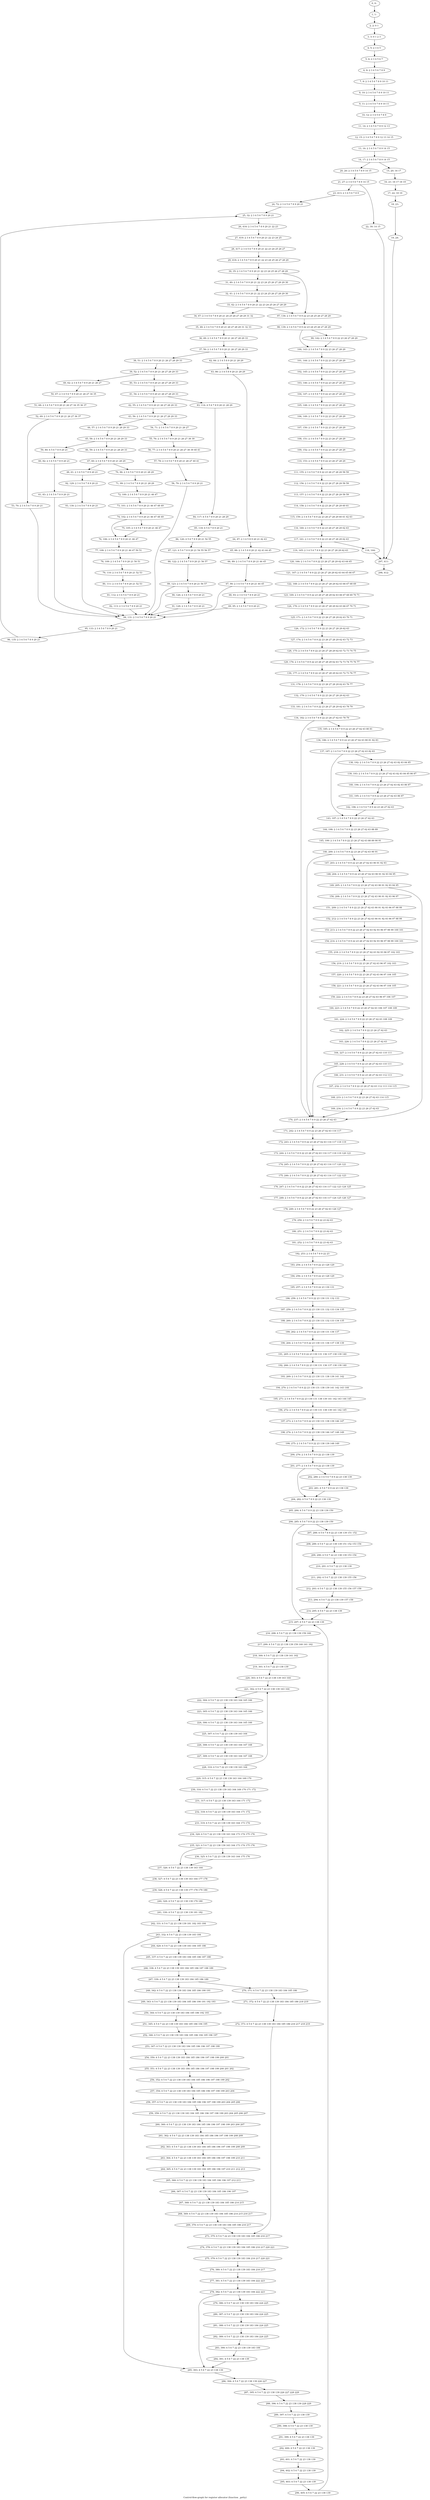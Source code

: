 digraph G {
graph [label="Control-flow-graph for register allocator (function _getty)"]
0[label="0, 0: "];
1[label="1, 1: "];
2[label="2, 2: 0 1 "];
3[label="3, 3: 0 1 2 3 "];
4[label="4, 5: 2 3 4 5 "];
5[label="5, 6: 2 3 4 5 6 7 "];
6[label="6, 8: 2 3 4 5 6 7 8 9 "];
7[label="7, 9: 2 3 4 5 6 7 8 9 10 11 "];
8[label="8, 10: 2 3 4 5 6 7 8 9 10 11 "];
9[label="9, 11: 2 3 4 5 6 7 8 9 10 11 "];
10[label="10, 12: 2 3 4 5 6 7 8 9 "];
11[label="11, 14: 2 3 4 5 6 7 8 9 12 13 "];
12[label="12, 15: 2 3 4 5 6 7 8 9 12 13 14 15 "];
13[label="13, 16: 2 3 4 5 6 7 8 9 14 15 "];
14[label="14, 17: 2 3 4 5 6 7 8 9 14 15 "];
15[label="15, 20: 16 17 "];
16[label="16, 21: 16 17 18 19 "];
17[label="17, 22: 18 19 "];
18[label="18, 23: "];
19[label="19, 24: "];
20[label="20, 26: 2 3 4 5 6 7 8 9 14 15 "];
21[label="21, 27: 2 3 4 5 6 7 8 9 14 15 "];
22[label="22, 30: 14 15 "];
23[label="23, 413: 2 3 4 5 6 7 8 9 "];
24[label="24, 72: 2 3 4 5 6 7 8 9 20 21 "];
25[label="25, 32: 2 3 4 5 6 7 8 9 20 21 "];
26[label="26, 416: 2 3 4 5 6 7 8 9 20 21 22 23 "];
27[label="27, 419: 2 3 4 5 6 7 8 9 20 21 22 23 24 25 "];
28[label="28, 417: 2 3 4 5 6 7 8 9 20 21 22 23 24 25 26 27 "];
29[label="29, 418: 2 3 4 5 6 7 8 9 20 21 22 23 24 25 26 27 28 29 "];
30[label="30, 35: 2 3 4 5 6 7 8 9 20 21 22 23 24 25 26 27 28 29 "];
31[label="31, 40: 2 3 4 5 6 7 8 9 20 21 22 23 24 25 26 27 28 29 30 "];
32[label="32, 41: 2 3 4 5 6 7 8 9 20 21 22 23 24 25 26 27 28 29 30 "];
33[label="33, 42: 2 3 4 5 6 7 8 9 20 21 22 23 24 25 26 27 28 29 "];
34[label="34, 47: 2 3 4 5 6 7 8 9 20 21 24 25 26 27 28 29 31 32 "];
35[label="35, 48: 2 3 4 5 6 7 8 9 20 21 26 27 28 29 31 32 33 "];
36[label="36, 49: 2 3 4 5 6 7 8 9 20 21 26 27 28 29 33 "];
37[label="37, 50: 2 3 4 5 6 7 8 9 20 21 26 27 28 29 33 "];
38[label="38, 51: 2 3 4 5 6 7 8 9 20 21 26 27 28 29 33 "];
39[label="39, 52: 2 3 4 5 6 7 8 9 20 21 26 27 28 29 33 "];
40[label="40, 53: 2 3 4 5 6 7 8 9 20 21 26 27 28 29 33 "];
41[label="41, 54: 2 3 4 5 6 7 8 9 20 21 26 27 28 29 33 "];
42[label="42, 55: 2 3 4 5 6 7 8 9 20 21 26 27 28 29 33 "];
43[label="43, 56: 2 3 4 5 6 7 8 9 20 21 26 27 28 29 33 "];
44[label="44, 57: 2 3 4 5 6 7 8 9 20 21 28 29 33 "];
45[label="45, 58: 2 3 4 5 6 7 8 9 20 21 28 29 33 "];
46[label="46, 59: 2 3 4 5 6 7 8 9 20 21 28 29 33 "];
47[label="47, 60: 2 3 4 5 6 7 8 9 20 21 28 29 "];
48[label="48, 61: 2 3 4 5 6 7 8 9 20 21 "];
49[label="49, 62: 2 3 4 5 6 7 8 9 20 21 26 27 "];
50[label="50, 67: 2 3 4 5 6 7 8 9 20 21 26 27 34 35 "];
51[label="51, 68: 2 3 4 5 6 7 8 9 20 21 26 27 34 35 36 37 "];
52[label="52, 69: 2 3 4 5 6 7 8 9 20 21 26 27 36 37 "];
53[label="53, 70: 2 3 4 5 6 7 8 9 20 21 "];
54[label="54, 71: 2 3 4 5 6 7 8 9 20 21 26 27 "];
55[label="55, 76: 2 3 4 5 6 7 8 9 20 21 26 27 38 39 "];
56[label="56, 77: 2 3 4 5 6 7 8 9 20 21 26 27 38 39 40 41 "];
57[label="57, 78: 2 3 4 5 6 7 8 9 20 21 26 27 40 41 "];
58[label="58, 79: 2 3 4 5 6 7 8 9 20 21 "];
59[label="59, 80: 4 5 6 7 8 9 20 21 "];
60[label="60, 82: 2 3 4 5 6 7 8 9 20 21 "];
61[label="61, 83: 2 3 4 5 6 7 8 9 20 21 "];
62[label="62, 84: 2 3 4 5 8 9 20 21 28 29 "];
63[label="63, 86: 2 3 4 5 8 9 20 21 28 29 "];
64[label="64, 87: 2 3 4 5 8 9 20 21 42 43 "];
65[label="65, 88: 2 3 4 5 8 9 20 21 42 43 44 45 "];
66[label="66, 89: 2 3 4 5 6 7 8 9 20 21 44 45 "];
67[label="67, 90: 2 3 4 5 6 7 8 9 20 21 44 45 "];
68[label="68, 93: 2 3 4 5 6 7 8 9 20 21 "];
69[label="69, 95: 2 3 4 5 6 7 8 9 20 21 "];
70[label="70, 96: 2 3 4 5 6 7 8 9 20 21 28 29 "];
71[label="71, 99: 2 3 4 5 6 7 8 9 20 21 28 29 "];
72[label="72, 100: 2 3 4 5 6 7 8 9 20 21 46 47 "];
73[label="73, 101: 2 3 4 5 6 7 8 9 20 21 46 47 48 49 "];
74[label="74, 102: 2 3 4 5 6 7 8 9 20 21 46 47 48 49 "];
75[label="75, 105: 2 3 4 5 6 7 8 9 20 21 46 47 "];
76[label="76, 106: 2 3 4 5 6 7 8 9 20 21 46 47 "];
77[label="77, 108: 2 3 4 5 6 7 8 9 20 21 46 47 50 51 "];
78[label="78, 109: 2 3 4 5 6 7 8 9 20 21 50 51 "];
79[label="79, 110: 2 3 4 5 6 7 8 9 20 21 52 53 "];
80[label="80, 111: 2 3 4 5 6 7 8 9 20 21 52 53 "];
81[label="81, 112: 2 3 4 5 6 7 8 9 20 21 "];
82[label="82, 113: 2 3 4 5 6 7 8 9 20 21 "];
83[label="83, 114: 4 5 6 7 8 9 20 21 28 29 "];
84[label="84, 117: 4 5 6 7 8 9 20 21 28 29 "];
85[label="85, 118: 4 5 6 7 8 9 20 21 "];
86[label="86, 120: 4 5 6 7 8 9 20 21 54 55 "];
87[label="87, 121: 4 5 6 7 8 9 20 21 54 55 56 57 "];
88[label="88, 122: 2 3 4 5 6 7 8 9 20 21 56 57 "];
89[label="89, 123: 2 3 4 5 6 7 8 9 20 21 56 57 "];
90[label="90, 126: 2 3 4 5 6 7 8 9 20 21 "];
91[label="91, 128: 2 3 4 5 6 7 8 9 20 21 "];
92[label="92, 129: 2 3 4 5 6 7 8 9 20 21 "];
93[label="93, 130: 2 3 4 5 6 7 8 9 20 21 "];
94[label="94, 131: 2 3 4 5 6 7 8 9 20 21 "];
95[label="95, 133: 2 3 4 5 6 7 8 9 20 21 "];
96[label="96, 135: 2 3 4 5 6 7 8 9 20 21 "];
97[label="97, 136: 2 3 4 5 6 7 8 9 22 23 24 25 26 27 28 29 "];
98[label="98, 139: 2 3 4 5 6 7 8 9 22 23 24 25 26 27 28 29 "];
99[label="99, 142: 2 3 4 5 6 7 8 9 22 23 26 27 28 29 "];
100[label="100, 143: 2 3 4 5 6 7 8 9 22 23 26 27 28 29 "];
101[label="101, 144: 2 3 4 5 6 7 8 9 22 23 26 27 28 29 "];
102[label="102, 145: 2 3 4 5 6 7 8 9 22 23 26 27 28 29 "];
103[label="103, 146: 2 3 4 5 6 7 8 9 22 23 26 27 28 29 "];
104[label="104, 147: 2 3 4 5 6 7 8 9 22 23 26 27 28 29 "];
105[label="105, 148: 2 3 4 5 6 7 8 9 22 23 26 27 28 29 "];
106[label="106, 149: 2 3 4 5 6 7 8 9 22 23 26 27 28 29 "];
107[label="107, 150: 2 3 4 5 6 7 8 9 22 23 26 27 28 29 "];
108[label="108, 151: 2 3 4 5 6 7 8 9 22 23 26 27 28 29 "];
109[label="109, 152: 2 3 4 5 6 7 8 9 22 23 26 27 28 29 "];
110[label="110, 153: 2 3 4 5 6 7 8 9 22 23 26 27 28 29 "];
111[label="111, 155: 2 3 4 5 6 7 8 9 22 23 26 27 28 29 58 59 "];
112[label="112, 156: 2 3 4 5 6 7 8 9 22 23 26 27 28 29 58 59 "];
113[label="113, 157: 2 3 4 5 6 7 8 9 22 23 26 27 28 29 58 59 "];
114[label="114, 158: 2 3 4 5 6 7 8 9 22 23 26 27 28 29 60 61 "];
115[label="115, 159: 2 3 4 5 6 7 8 9 22 23 26 27 28 29 60 61 62 63 "];
116[label="116, 160: 2 3 4 5 6 7 8 9 22 23 26 27 28 29 62 63 "];
117[label="117, 161: 2 3 4 5 6 7 8 9 22 23 26 27 28 29 62 63 "];
118[label="118, 164: "];
119[label="119, 165: 2 3 4 5 6 7 8 9 22 23 26 27 28 29 62 63 "];
120[label="120, 166: 2 3 4 5 6 7 8 9 22 23 26 27 28 29 62 63 64 65 "];
121[label="121, 167: 2 3 4 5 6 7 8 9 22 23 26 27 28 29 62 63 64 65 66 67 "];
122[label="122, 168: 2 3 4 5 6 7 8 9 22 23 26 27 28 29 62 63 66 67 68 69 "];
123[label="123, 169: 2 3 4 5 6 7 8 9 22 23 26 27 28 29 62 63 66 67 68 69 70 71 "];
124[label="124, 170: 2 3 4 5 6 7 8 9 22 23 26 27 28 29 62 63 66 67 70 71 "];
125[label="125, 171: 2 3 4 5 6 7 8 9 22 23 26 27 28 29 62 63 70 71 "];
126[label="126, 172: 2 3 4 5 6 7 8 9 22 23 26 27 28 29 62 63 "];
127[label="127, 174: 2 3 4 5 6 7 8 9 22 23 26 27 28 29 62 63 72 73 "];
128[label="128, 175: 2 3 4 5 6 7 8 9 22 23 26 27 28 29 62 63 72 73 74 75 "];
129[label="129, 176: 2 3 4 5 6 7 8 9 22 23 26 27 28 29 62 63 72 73 74 75 76 77 "];
130[label="130, 177: 2 3 4 5 6 7 8 9 22 23 26 27 28 29 62 63 72 73 76 77 "];
131[label="131, 178: 2 3 4 5 6 7 8 9 22 23 26 27 28 29 62 63 76 77 "];
132[label="132, 179: 2 3 4 5 6 7 8 9 22 23 26 27 28 29 62 63 "];
133[label="133, 181: 2 3 4 5 6 7 8 9 22 23 26 27 28 29 62 63 78 79 "];
134[label="134, 182: 2 3 4 5 6 7 8 9 22 23 26 27 62 63 78 79 "];
135[label="135, 185: 2 3 4 5 6 7 8 9 22 23 26 27 62 63 80 81 "];
136[label="136, 186: 2 3 4 5 6 7 8 9 22 23 26 27 62 63 80 81 82 83 "];
137[label="137, 187: 2 3 4 5 6 7 8 9 22 23 26 27 62 63 82 83 "];
138[label="138, 192: 2 3 4 5 6 7 8 9 22 23 26 27 62 63 82 83 84 85 "];
139[label="139, 193: 2 3 4 5 6 7 8 9 22 23 26 27 62 63 82 83 84 85 86 87 "];
140[label="140, 194: 2 3 4 5 6 7 8 9 22 23 26 27 62 63 82 83 86 87 "];
141[label="141, 195: 2 3 4 5 6 7 8 9 22 23 26 27 62 63 86 87 "];
142[label="142, 196: 2 3 4 5 6 7 8 9 22 23 26 27 62 63 "];
143[label="143, 197: 2 3 4 5 6 7 8 9 22 23 26 27 62 63 "];
144[label="144, 198: 2 3 4 5 6 7 8 9 22 23 26 27 62 63 88 89 "];
145[label="145, 199: 2 3 4 5 6 7 8 9 22 23 26 27 62 63 88 89 90 91 "];
146[label="146, 200: 2 3 4 5 6 7 8 9 22 23 26 27 62 63 90 91 "];
147[label="147, 203: 2 3 4 5 6 7 8 9 22 23 26 27 62 63 90 91 92 93 "];
148[label="148, 204: 2 3 4 5 6 7 8 9 22 23 26 27 62 63 90 91 92 93 94 95 "];
149[label="149, 205: 2 3 4 5 6 7 8 9 22 23 26 27 62 63 90 91 92 93 94 95 "];
150[label="150, 208: 2 3 4 5 6 7 8 9 22 23 26 27 62 63 90 91 92 93 96 97 "];
151[label="151, 209: 2 3 4 5 6 7 8 9 22 23 26 27 62 63 90 91 92 93 96 97 98 99 "];
152[label="152, 212: 2 3 4 5 6 7 8 9 22 23 26 27 62 63 90 91 92 93 96 97 98 99 "];
153[label="153, 213: 2 3 4 5 6 7 8 9 22 23 26 27 62 63 92 93 96 97 98 99 100 101 "];
154[label="154, 214: 2 3 4 5 6 7 8 9 22 23 26 27 62 63 92 93 96 97 98 99 100 101 "];
155[label="155, 218: 2 3 4 5 6 7 8 9 22 23 26 27 62 63 92 93 96 97 102 103 "];
156[label="156, 219: 2 3 4 5 6 7 8 9 22 23 26 27 62 63 96 97 102 103 "];
157[label="157, 220: 2 3 4 5 6 7 8 9 22 23 26 27 62 63 96 97 104 105 "];
158[label="158, 221: 2 3 4 5 6 7 8 9 22 23 26 27 62 63 96 97 104 105 "];
159[label="159, 222: 2 3 4 5 6 7 8 9 22 23 26 27 62 63 96 97 106 107 "];
160[label="160, 223: 2 3 4 5 6 7 8 9 22 23 26 27 62 63 106 107 108 109 "];
161[label="161, 224: 2 3 4 5 6 7 8 9 22 23 26 27 62 63 108 109 "];
162[label="162, 225: 2 3 4 5 6 7 8 9 22 23 26 27 62 63 "];
163[label="163, 226: 2 3 4 5 6 7 8 9 22 23 26 27 62 63 "];
164[label="164, 227: 2 3 4 5 6 7 8 9 22 23 26 27 62 63 110 111 "];
165[label="165, 228: 2 3 4 5 6 7 8 9 22 23 26 27 62 63 110 111 "];
166[label="166, 231: 2 3 4 5 6 7 8 9 22 23 26 27 62 63 112 113 "];
167[label="167, 232: 2 3 4 5 6 7 8 9 22 23 26 27 62 63 112 113 114 115 "];
168[label="168, 233: 2 3 4 5 6 7 8 9 22 23 26 27 62 63 114 115 "];
169[label="169, 234: 2 3 4 5 6 7 8 9 22 23 26 27 62 63 "];
170[label="170, 237: 2 3 4 5 6 7 8 9 22 23 26 27 62 63 "];
171[label="171, 242: 2 3 4 5 6 7 8 9 22 23 26 27 62 63 116 117 "];
172[label="172, 243: 2 3 4 5 6 7 8 9 22 23 26 27 62 63 116 117 118 119 "];
173[label="173, 244: 2 3 4 5 6 7 8 9 22 23 26 27 62 63 116 117 118 119 120 121 "];
174[label="174, 245: 2 3 4 5 6 7 8 9 22 23 26 27 62 63 116 117 120 121 "];
175[label="175, 246: 2 3 4 5 6 7 8 9 22 23 26 27 62 63 116 117 122 123 "];
176[label="176, 247: 2 3 4 5 6 7 8 9 22 23 26 27 62 63 116 117 122 123 124 125 "];
177[label="177, 248: 2 3 4 5 6 7 8 9 22 23 26 27 62 63 116 117 124 125 126 127 "];
178[label="178, 249: 2 3 4 5 6 7 8 9 22 23 26 27 62 63 126 127 "];
179[label="179, 250: 2 3 4 5 6 7 8 9 22 23 62 63 "];
180[label="180, 251: 2 3 4 5 6 7 8 9 22 23 62 63 "];
181[label="181, 252: 2 3 4 5 6 7 8 9 22 23 62 63 "];
182[label="182, 253: 2 3 4 5 6 7 8 9 22 23 "];
183[label="183, 254: 2 3 4 5 6 7 8 9 22 23 128 129 "];
184[label="184, 256: 2 3 4 5 6 7 8 9 22 23 128 129 "];
185[label="185, 257: 2 3 4 5 6 7 8 9 22 23 130 131 "];
186[label="186, 258: 2 3 4 5 6 7 8 9 22 23 130 131 132 133 "];
187[label="187, 259: 2 3 4 5 6 7 8 9 22 23 130 131 132 133 134 135 "];
188[label="188, 260: 2 3 4 5 6 7 8 9 22 23 130 131 132 133 134 135 "];
189[label="189, 262: 2 3 4 5 6 7 8 9 22 23 130 131 136 137 "];
190[label="190, 264: 2 3 4 5 6 7 8 9 22 23 130 131 136 137 138 139 "];
191[label="191, 265: 2 3 4 5 6 7 8 9 22 23 130 131 136 137 138 139 140 "];
192[label="192, 266: 2 3 4 5 6 7 8 9 22 23 130 131 136 137 138 139 140 "];
193[label="193, 269: 2 3 4 5 6 7 8 9 22 23 130 131 138 139 141 142 "];
194[label="194, 270: 2 3 4 5 6 7 8 9 22 23 130 131 138 139 141 142 143 144 "];
195[label="195, 271: 2 3 4 5 6 7 8 9 22 23 130 131 138 139 141 142 143 144 145 "];
196[label="196, 272: 2 3 4 5 6 7 8 9 22 23 130 131 138 139 141 142 145 "];
197[label="197, 273: 2 3 4 5 6 7 8 9 22 23 130 131 138 139 146 147 "];
198[label="198, 274: 2 3 4 5 6 7 8 9 22 23 138 139 146 147 148 149 "];
199[label="199, 275: 2 3 4 5 6 7 8 9 22 23 138 139 148 149 "];
200[label="200, 276: 2 3 4 5 6 7 8 9 22 23 138 139 "];
201[label="201, 277: 2 3 4 5 6 7 8 9 22 23 138 139 "];
202[label="202, 280: 2 3 4 5 6 7 8 9 22 23 138 139 "];
203[label="203, 281: 4 5 6 7 8 9 22 23 138 139 "];
204[label="204, 282: 4 5 6 7 8 9 22 23 138 139 "];
205[label="205, 284: 4 5 6 7 8 9 22 23 138 139 150 "];
206[label="206, 285: 4 5 6 7 8 9 22 23 138 139 150 "];
207[label="207, 288: 4 5 6 7 8 9 22 23 138 139 151 152 "];
208[label="208, 289: 4 5 6 7 22 23 138 139 151 152 153 154 "];
209[label="209, 290: 4 5 6 7 22 23 138 139 153 154 "];
210[label="210, 291: 4 5 6 7 22 23 138 139 "];
211[label="211, 292: 4 5 6 7 22 23 138 139 155 156 "];
212[label="212, 293: 4 5 6 7 22 23 138 139 155 156 157 158 "];
213[label="213, 294: 4 5 6 7 22 23 138 139 157 158 "];
214[label="214, 295: 4 5 6 7 22 23 138 139 "];
215[label="215, 297: 4 5 6 7 22 23 138 139 "];
216[label="216, 298: 4 5 6 7 22 23 138 139 159 160 "];
217[label="217, 299: 4 5 6 7 22 23 138 139 159 160 161 162 "];
218[label="218, 300: 4 5 6 7 22 23 138 139 161 162 "];
219[label="219, 301: 4 5 6 7 22 23 138 139 "];
220[label="220, 303: 4 5 6 7 22 23 138 139 163 164 "];
221[label="221, 302: 4 5 6 7 22 23 138 139 163 164 "];
222[label="222, 304: 4 5 6 7 22 23 138 139 163 164 165 166 "];
223[label="223, 305: 4 5 6 7 22 23 138 139 163 164 165 166 "];
224[label="224, 306: 4 5 6 7 22 23 138 139 163 164 165 166 "];
225[label="225, 307: 4 5 6 7 22 23 138 139 163 164 "];
226[label="226, 308: 4 5 6 7 22 23 138 139 163 164 167 168 "];
227[label="227, 309: 4 5 6 7 22 23 138 139 163 164 167 168 "];
228[label="228, 310: 4 5 6 7 22 23 138 139 163 164 "];
229[label="229, 315: 4 5 6 7 22 23 138 139 163 164 169 170 "];
230[label="230, 316: 4 5 6 7 22 23 138 139 163 164 169 170 171 172 "];
231[label="231, 317: 4 5 6 7 22 23 138 139 163 164 171 172 "];
232[label="232, 318: 4 5 6 7 22 23 138 139 163 164 171 172 "];
233[label="233, 319: 4 5 6 7 22 23 138 139 163 164 173 174 "];
234[label="234, 320: 4 5 6 7 22 23 138 139 163 164 173 174 175 176 "];
235[label="235, 321: 4 5 6 7 22 23 138 139 163 164 173 174 175 176 "];
236[label="236, 325: 4 5 6 7 22 23 138 139 163 164 175 176 "];
237[label="237, 326: 4 5 6 7 22 23 138 139 163 164 "];
238[label="238, 327: 4 5 6 7 22 23 138 139 163 164 177 178 "];
239[label="239, 328: 4 5 6 7 22 23 138 139 177 178 179 180 "];
240[label="240, 329: 4 5 6 7 22 23 138 139 179 180 "];
241[label="241, 330: 4 5 6 7 22 23 138 139 181 182 "];
242[label="242, 331: 4 5 6 7 22 23 138 139 181 182 183 184 "];
243[label="243, 332: 4 5 6 7 22 23 138 139 183 184 "];
244[label="244, 420: 4 5 6 7 22 23 138 139 183 184 185 186 "];
245[label="245, 337: 4 5 6 7 22 23 138 139 183 184 185 186 187 188 "];
246[label="246, 338: 4 5 6 7 22 23 138 139 183 184 185 186 187 188 189 "];
247[label="247, 339: 4 5 6 7 22 23 138 139 183 184 185 186 189 "];
248[label="248, 342: 4 5 6 7 22 23 138 139 183 184 185 186 190 191 "];
249[label="249, 343: 4 5 6 7 22 23 138 139 183 184 185 186 190 191 192 193 "];
250[label="250, 344: 4 5 6 7 22 23 138 139 183 184 185 186 192 193 "];
251[label="251, 345: 4 5 6 7 22 23 138 139 183 184 185 186 194 195 "];
252[label="252, 346: 4 5 6 7 22 23 138 139 183 184 185 186 194 195 196 197 "];
253[label="253, 347: 4 5 6 7 22 23 138 139 183 184 185 186 196 197 198 199 "];
254[label="254, 350: 4 5 6 7 22 23 138 139 183 184 185 186 196 197 198 199 200 201 "];
255[label="255, 351: 4 5 6 7 22 23 138 139 183 184 185 186 196 197 198 199 200 201 202 "];
256[label="256, 352: 4 5 6 7 22 23 138 139 183 184 185 186 196 197 198 199 202 "];
257[label="257, 354: 4 5 6 7 22 23 138 139 183 184 185 186 196 197 198 199 203 204 "];
258[label="258, 357: 4 5 6 7 22 23 138 139 183 184 185 186 196 197 198 199 203 204 205 206 "];
259[label="259, 359: 4 5 6 7 22 23 138 139 183 184 185 186 196 197 198 199 203 204 205 206 207 "];
260[label="260, 360: 4 5 6 7 22 23 138 139 183 184 185 186 196 197 198 199 203 204 207 "];
261[label="261, 362: 4 5 6 7 22 23 138 139 183 184 185 186 196 197 198 199 208 209 "];
262[label="262, 363: 4 5 6 7 22 23 138 139 183 184 185 186 196 197 198 199 208 209 "];
263[label="263, 364: 4 5 6 7 22 23 138 139 183 184 185 186 196 197 198 199 210 211 "];
264[label="264, 365: 4 5 6 7 22 23 138 139 183 184 185 186 196 197 210 211 212 213 "];
265[label="265, 366: 4 5 6 7 22 23 138 139 183 184 185 186 196 197 212 213 "];
266[label="266, 367: 4 5 6 7 22 23 138 139 183 184 185 186 196 197 "];
267[label="267, 368: 4 5 6 7 22 23 138 139 183 184 185 186 214 215 "];
268[label="268, 369: 4 5 6 7 22 23 138 139 183 184 185 186 214 215 216 217 "];
269[label="269, 370: 4 5 6 7 22 23 138 139 183 184 185 186 216 217 "];
270[label="270, 371: 4 5 6 7 22 23 138 139 183 184 185 186 "];
271[label="271, 372: 4 5 6 7 22 23 138 139 183 184 185 186 218 219 "];
272[label="272, 373: 4 5 6 7 22 23 138 139 183 184 185 186 216 217 218 219 "];
273[label="273, 375: 4 5 6 7 22 23 138 139 183 184 185 186 216 217 "];
274[label="274, 378: 4 5 6 7 22 23 138 139 183 184 185 186 216 217 220 221 "];
275[label="275, 379: 4 5 6 7 22 23 138 139 183 184 216 217 220 221 "];
276[label="276, 380: 4 5 6 7 22 23 138 139 183 184 216 217 "];
277[label="277, 381: 4 5 6 7 22 23 138 139 183 184 222 223 "];
278[label="278, 382: 4 5 6 7 22 23 138 139 183 184 222 223 "];
279[label="279, 386: 4 5 6 7 22 23 138 139 183 184 224 225 "];
280[label="280, 387: 4 5 6 7 22 23 138 139 183 184 224 225 "];
281[label="281, 388: 4 5 6 7 22 23 138 139 183 184 224 225 "];
282[label="282, 389: 4 5 6 7 22 23 138 139 183 184 224 225 "];
283[label="283, 390: 4 5 6 7 22 23 138 139 183 184 "];
284[label="284, 391: 4 5 6 7 22 23 138 139 "];
285[label="285, 393: 4 5 6 7 22 23 138 139 "];
286[label="286, 394: 4 5 6 7 22 23 138 139 226 227 "];
287[label="287, 395: 4 5 6 7 22 23 138 139 226 227 228 229 "];
288[label="288, 396: 4 5 6 7 22 23 138 139 228 229 "];
289[label="289, 397: 4 5 6 7 22 23 138 139 "];
290[label="290, 398: 4 5 6 7 22 23 138 139 "];
291[label="291, 399: 4 5 6 7 22 23 138 139 "];
292[label="292, 400: 4 5 6 7 22 23 138 139 "];
293[label="293, 401: 4 5 6 7 22 23 138 139 "];
294[label="294, 402: 4 5 6 7 22 23 138 139 "];
295[label="295, 403: 4 5 6 7 22 23 138 139 "];
296[label="296, 405: 4 5 6 7 22 23 138 139 "];
297[label="297, 411: "];
298[label="298, 412: "];
0->1 ;
1->2 ;
2->3 ;
3->4 ;
4->5 ;
5->6 ;
6->7 ;
7->8 ;
8->9 ;
9->10 ;
10->11 ;
11->12 ;
12->13 ;
13->14 ;
14->15 ;
14->20 ;
15->16 ;
16->17 ;
17->18 ;
18->19 ;
19->297 ;
20->21 ;
21->22 ;
21->23 ;
22->297 ;
23->24 ;
24->25 ;
25->26 ;
26->27 ;
27->28 ;
28->29 ;
29->30 ;
30->31 ;
30->97 ;
31->32 ;
32->33 ;
33->34 ;
33->97 ;
34->35 ;
35->36 ;
36->37 ;
37->38 ;
37->62 ;
38->39 ;
39->40 ;
39->49 ;
40->41 ;
41->42 ;
41->83 ;
42->43 ;
43->44 ;
43->54 ;
44->45 ;
45->46 ;
45->59 ;
46->47 ;
47->48 ;
47->70 ;
48->92 ;
49->50 ;
50->51 ;
51->52 ;
52->53 ;
53->94 ;
54->55 ;
55->56 ;
56->57 ;
57->58 ;
58->94 ;
59->60 ;
60->61 ;
61->94 ;
62->63 ;
63->64 ;
64->65 ;
65->66 ;
66->67 ;
67->68 ;
67->94 ;
68->69 ;
69->94 ;
70->71 ;
71->72 ;
72->73 ;
73->74 ;
74->75 ;
74->76 ;
75->76 ;
76->77 ;
77->78 ;
78->79 ;
79->80 ;
80->81 ;
81->82 ;
82->94 ;
83->84 ;
84->85 ;
85->86 ;
86->87 ;
87->88 ;
88->89 ;
89->90 ;
89->94 ;
90->91 ;
91->94 ;
92->93 ;
93->94 ;
94->95 ;
95->96 ;
96->25 ;
97->98 ;
98->99 ;
98->100 ;
99->100 ;
100->101 ;
101->102 ;
102->103 ;
103->104 ;
104->105 ;
105->106 ;
106->107 ;
107->108 ;
108->109 ;
109->110 ;
110->111 ;
111->112 ;
112->113 ;
113->114 ;
114->115 ;
115->116 ;
116->117 ;
117->118 ;
117->119 ;
118->297 ;
119->120 ;
120->121 ;
121->122 ;
122->123 ;
123->124 ;
124->125 ;
125->126 ;
126->127 ;
127->128 ;
128->129 ;
129->130 ;
130->131 ;
131->132 ;
132->133 ;
133->134 ;
134->135 ;
134->170 ;
135->136 ;
136->137 ;
137->138 ;
137->143 ;
138->139 ;
139->140 ;
140->141 ;
141->142 ;
142->143 ;
143->144 ;
144->145 ;
145->146 ;
146->147 ;
146->170 ;
147->148 ;
148->149 ;
149->150 ;
149->170 ;
150->151 ;
151->152 ;
152->153 ;
153->154 ;
154->155 ;
155->156 ;
156->157 ;
157->158 ;
158->159 ;
159->160 ;
160->161 ;
161->162 ;
162->163 ;
163->164 ;
164->165 ;
165->166 ;
165->170 ;
166->167 ;
167->168 ;
168->169 ;
169->170 ;
170->171 ;
171->172 ;
172->173 ;
173->174 ;
174->175 ;
175->176 ;
176->177 ;
177->178 ;
178->179 ;
179->180 ;
180->181 ;
181->182 ;
182->183 ;
183->184 ;
184->185 ;
185->186 ;
186->187 ;
187->188 ;
188->189 ;
189->190 ;
190->191 ;
191->192 ;
192->193 ;
193->194 ;
194->195 ;
195->196 ;
196->197 ;
197->198 ;
198->199 ;
199->200 ;
200->201 ;
201->202 ;
201->204 ;
202->203 ;
203->204 ;
204->205 ;
205->206 ;
206->207 ;
206->215 ;
207->208 ;
208->209 ;
209->210 ;
210->211 ;
211->212 ;
212->213 ;
213->214 ;
214->215 ;
215->216 ;
216->217 ;
217->218 ;
218->219 ;
219->220 ;
220->221 ;
221->222 ;
222->223 ;
223->224 ;
224->225 ;
225->226 ;
226->227 ;
227->228 ;
228->229 ;
228->221 ;
229->230 ;
230->231 ;
231->232 ;
232->233 ;
233->234 ;
234->235 ;
235->236 ;
235->237 ;
236->237 ;
237->238 ;
238->239 ;
239->240 ;
240->241 ;
241->242 ;
242->243 ;
243->244 ;
243->285 ;
244->245 ;
245->246 ;
246->247 ;
247->248 ;
247->270 ;
248->249 ;
249->250 ;
250->251 ;
251->252 ;
252->253 ;
253->254 ;
254->255 ;
255->256 ;
256->257 ;
257->258 ;
258->259 ;
259->260 ;
260->261 ;
261->262 ;
262->263 ;
263->264 ;
264->265 ;
265->266 ;
266->267 ;
267->268 ;
268->269 ;
269->273 ;
270->271 ;
271->272 ;
272->273 ;
273->274 ;
274->275 ;
275->276 ;
276->277 ;
277->278 ;
278->279 ;
278->285 ;
279->280 ;
280->281 ;
281->282 ;
282->283 ;
283->284 ;
284->285 ;
285->286 ;
286->287 ;
287->288 ;
288->289 ;
289->290 ;
290->291 ;
291->292 ;
292->293 ;
293->294 ;
294->295 ;
295->296 ;
296->215 ;
297->298 ;
}
